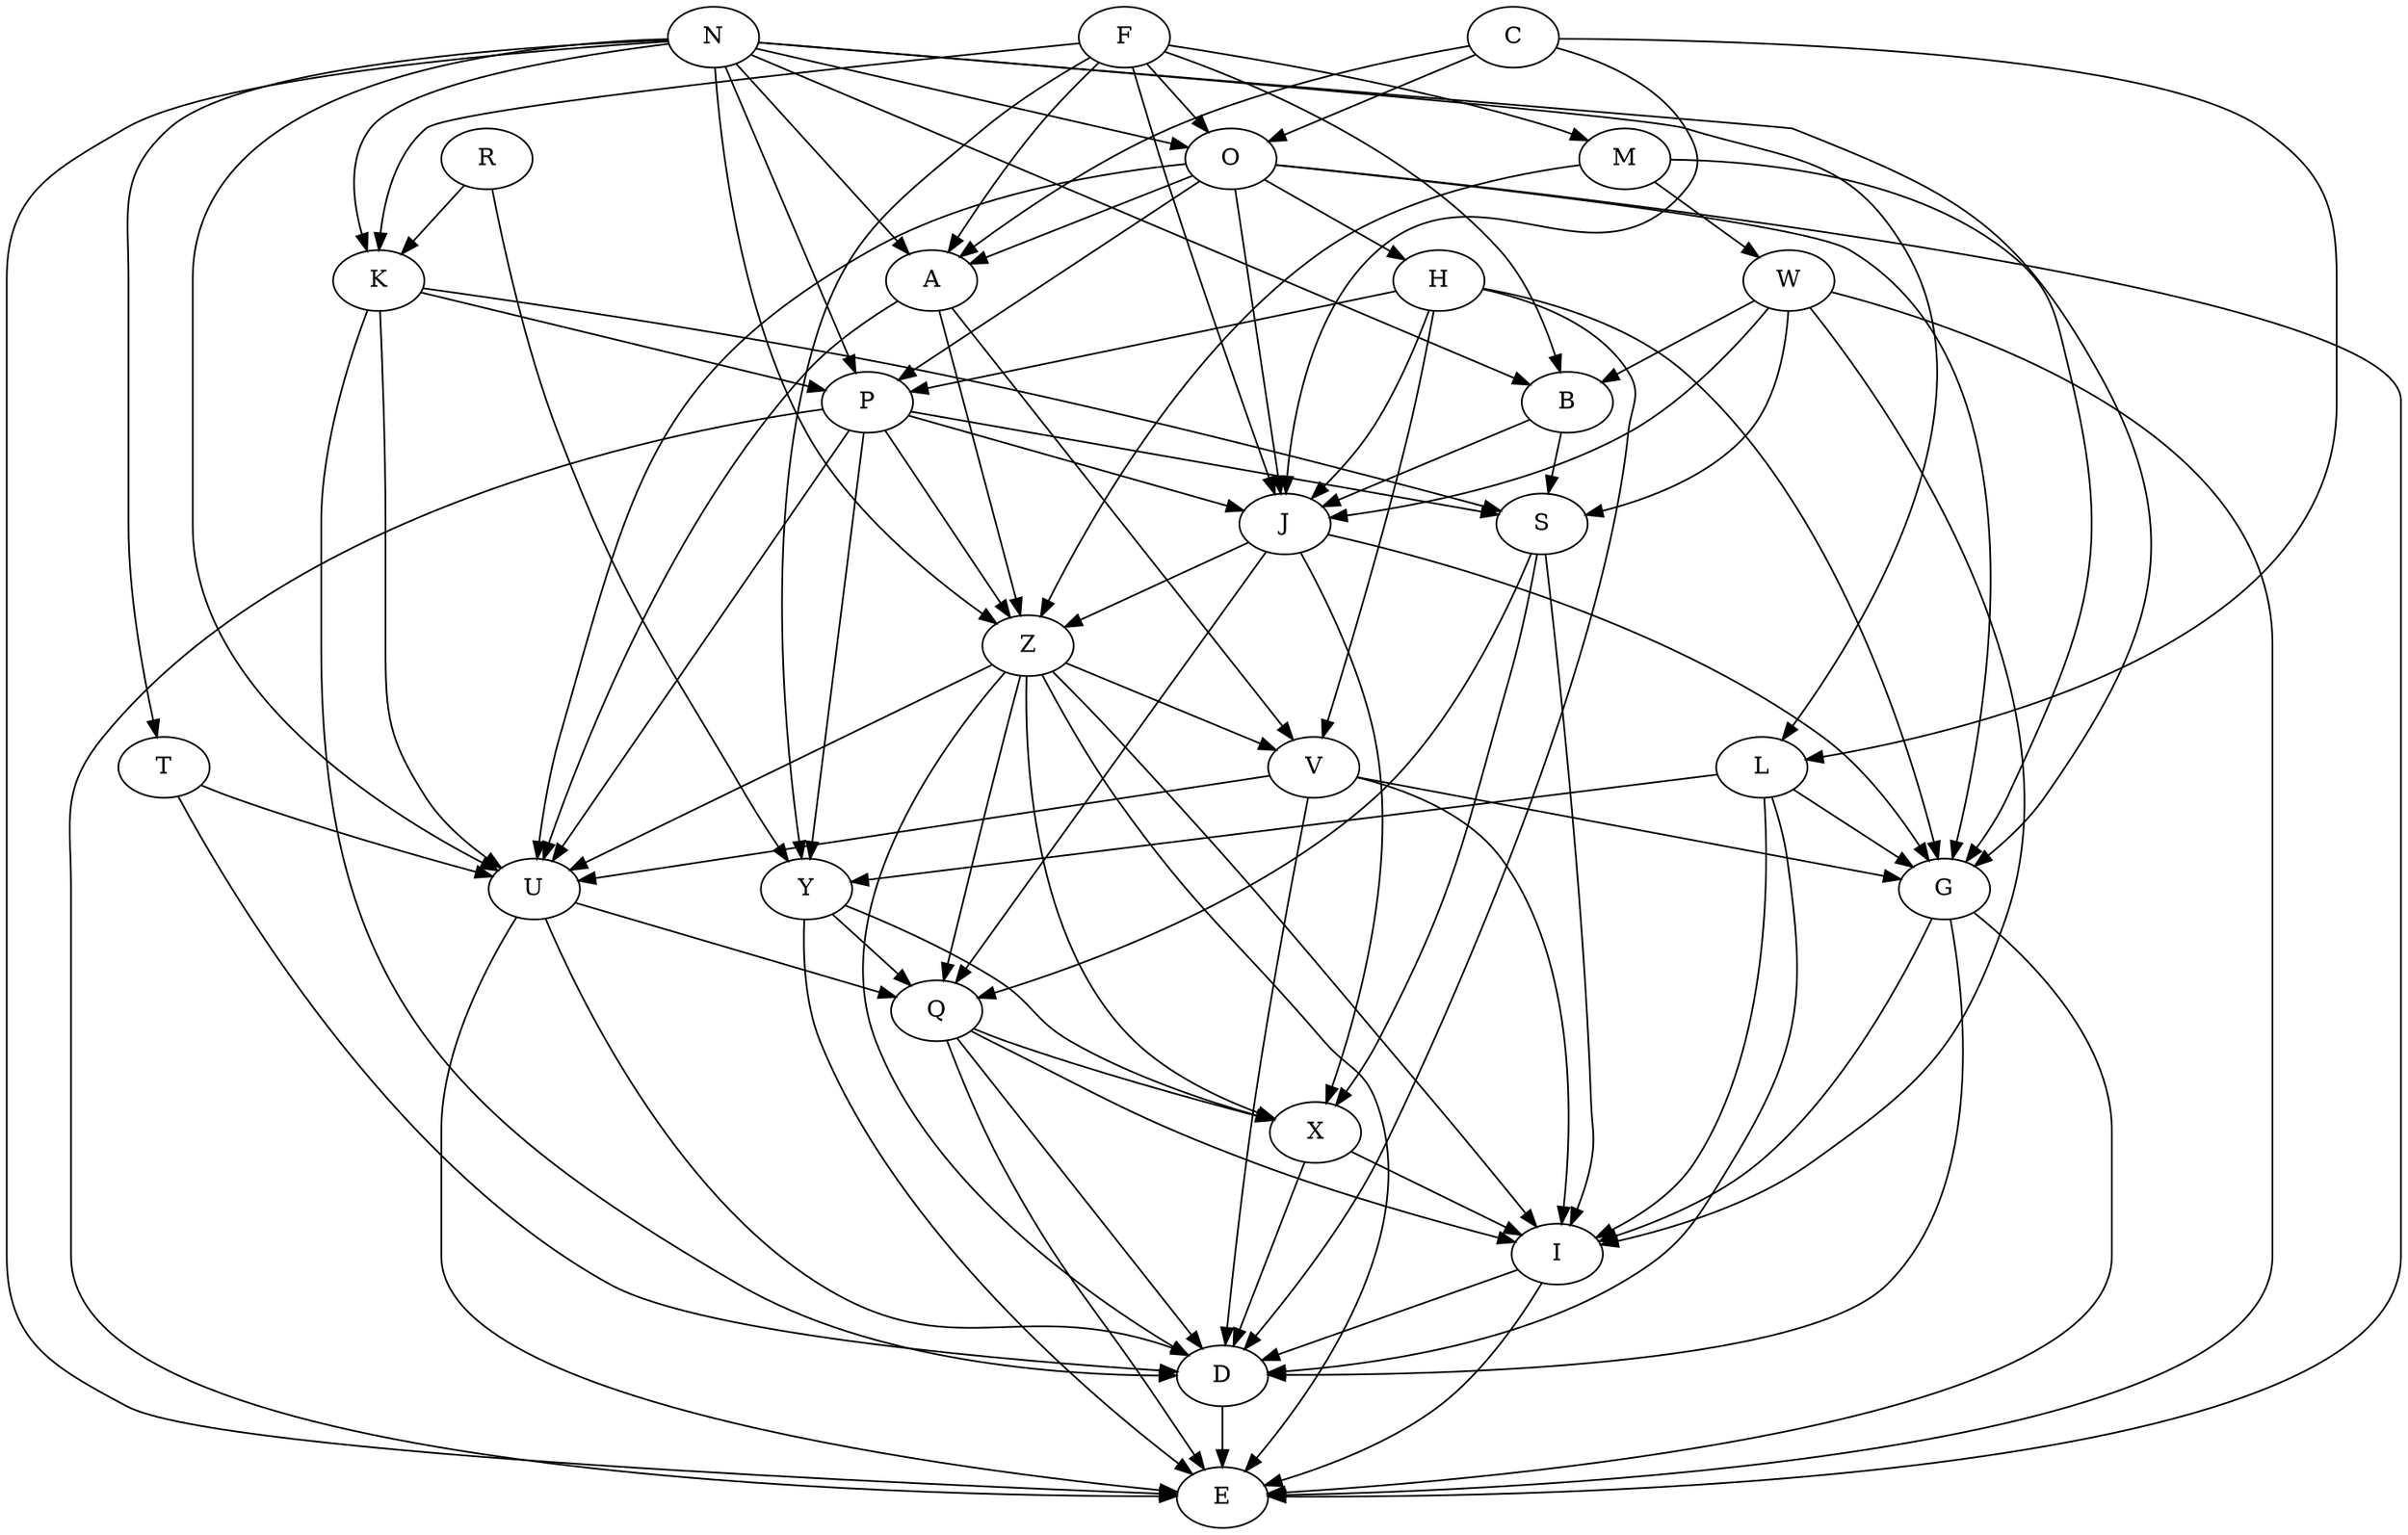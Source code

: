 digraph graphname {
R -> Y;
N -> T;
C -> L;
F -> B;
L -> D;
T -> D;
O -> E;
M -> Z;
A -> V;
K -> D;
W -> I;
B -> J;
H -> D;
P -> J;
J -> Z;
S -> X;
Z -> U;
Y -> E;
V -> I;
U -> Q;
Q -> D;
X -> I;
G -> E;
I -> D;
D -> E;
B -> S;
U -> E;
J -> G;
I -> E;
N -> G;
P -> Z;
X -> D;
H -> V;
Q -> E;
Z -> D;
V -> D;
S -> Q;
F -> O;
F -> M;
W -> B;
J -> X;
G -> D;
R -> K;
L -> Y;
J -> Q;
Z -> E;
Y -> Q;
K -> P;
N -> B;
Q -> I;
P -> U;
F -> J;
L -> G;
Q -> X;
H -> G;
C -> O;
V -> G;
M -> G;
A -> Z;
C -> A;
N -> P;
N -> L;
W -> E;
N -> U;
A -> U;
O -> G;
Y -> X;
P -> S;
Z -> Q;
K -> S;
N -> Z;
Z -> V;
P -> Y;
L -> I;
O -> P;
N -> A;
F -> A;
P -> E;
Z -> X;
O -> A;
F -> K;
T -> U;
Z -> I;
N -> O;
K -> U;
M -> W;
O -> U;
S -> I;
N -> K;
O -> J;
C -> J;
W -> S;
W -> J;
H -> J;
G -> I;
V -> U;
O -> H;
F -> Y;
U -> D;
N -> E;
H -> P;
}
